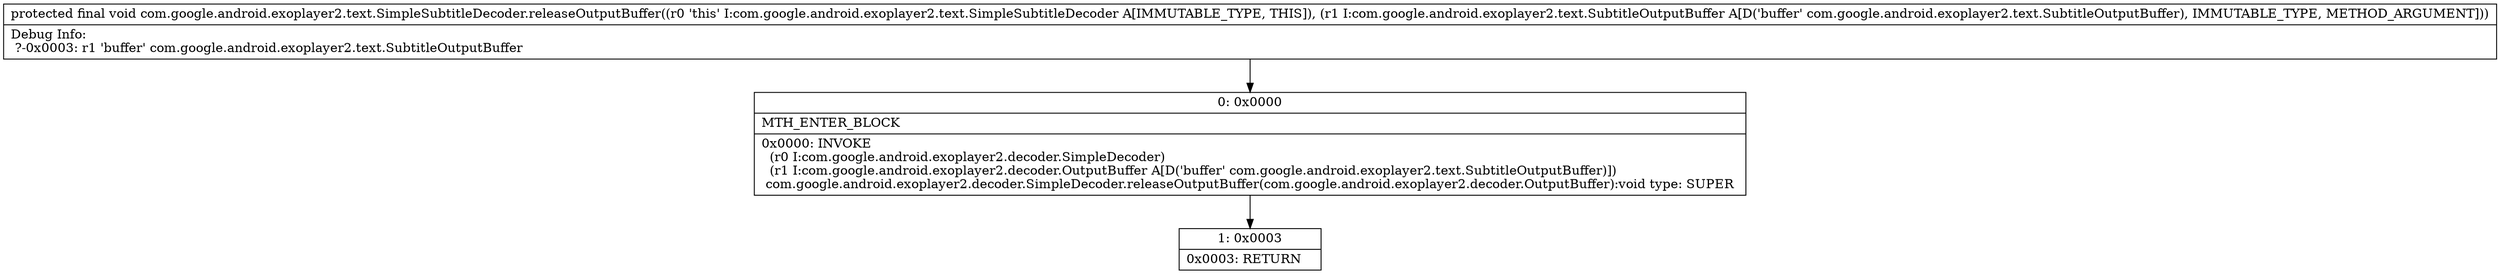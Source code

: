 digraph "CFG forcom.google.android.exoplayer2.text.SimpleSubtitleDecoder.releaseOutputBuffer(Lcom\/google\/android\/exoplayer2\/text\/SubtitleOutputBuffer;)V" {
Node_0 [shape=record,label="{0\:\ 0x0000|MTH_ENTER_BLOCK\l|0x0000: INVOKE  \l  (r0 I:com.google.android.exoplayer2.decoder.SimpleDecoder)\l  (r1 I:com.google.android.exoplayer2.decoder.OutputBuffer A[D('buffer' com.google.android.exoplayer2.text.SubtitleOutputBuffer)])\l com.google.android.exoplayer2.decoder.SimpleDecoder.releaseOutputBuffer(com.google.android.exoplayer2.decoder.OutputBuffer):void type: SUPER \l}"];
Node_1 [shape=record,label="{1\:\ 0x0003|0x0003: RETURN   \l}"];
MethodNode[shape=record,label="{protected final void com.google.android.exoplayer2.text.SimpleSubtitleDecoder.releaseOutputBuffer((r0 'this' I:com.google.android.exoplayer2.text.SimpleSubtitleDecoder A[IMMUTABLE_TYPE, THIS]), (r1 I:com.google.android.exoplayer2.text.SubtitleOutputBuffer A[D('buffer' com.google.android.exoplayer2.text.SubtitleOutputBuffer), IMMUTABLE_TYPE, METHOD_ARGUMENT]))  | Debug Info:\l  ?\-0x0003: r1 'buffer' com.google.android.exoplayer2.text.SubtitleOutputBuffer\l}"];
MethodNode -> Node_0;
Node_0 -> Node_1;
}

